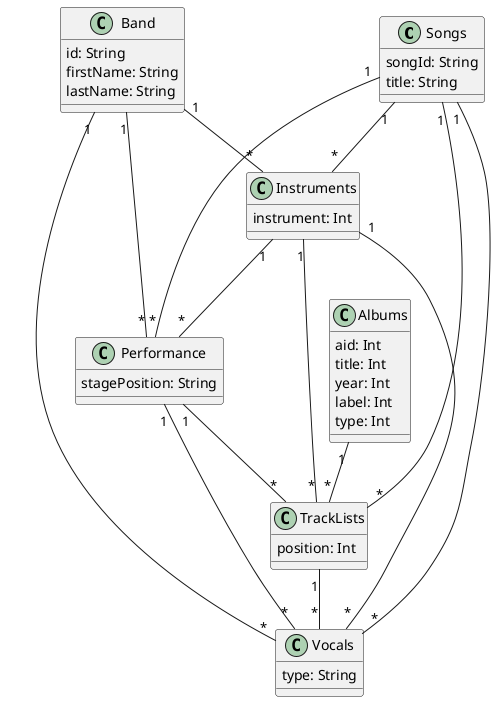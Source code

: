 @startuml "Music2"


class Songs{
  songId: String
  title: String
}

class Albums{
  aid: Int
  title: Int
  year: Int
  label: Int
  type: Int
}

class Band{
  id: String
  firstName: String
  lastName: String
}

class Instruments{
  instrument: Int
}

class Performance{
  stagePosition: String
}

class TrackLists{
  position: Int
}

class Vocals{
  type: String
}



Songs "1" -- "*" TrackLists

Songs "1" -- "*" Instruments

Songs "1" -- "*" Performance

Songs "1" -- "*" Vocals

Albums "1" -- "*" TrackLists

Band "1" -- "*" Instruments

Band "1" -- "*" Performance

Band "1" -- "*" Vocals

Instruments "1" -- "*" Vocals

Instruments "1" -- "*" Performance

Instruments "1" -- "*" TrackLists

Performance "1" -- "*" Vocals

Performance "1" -- "*" TrackLists

TrackLists "1" -- "*" Vocals


@enduml